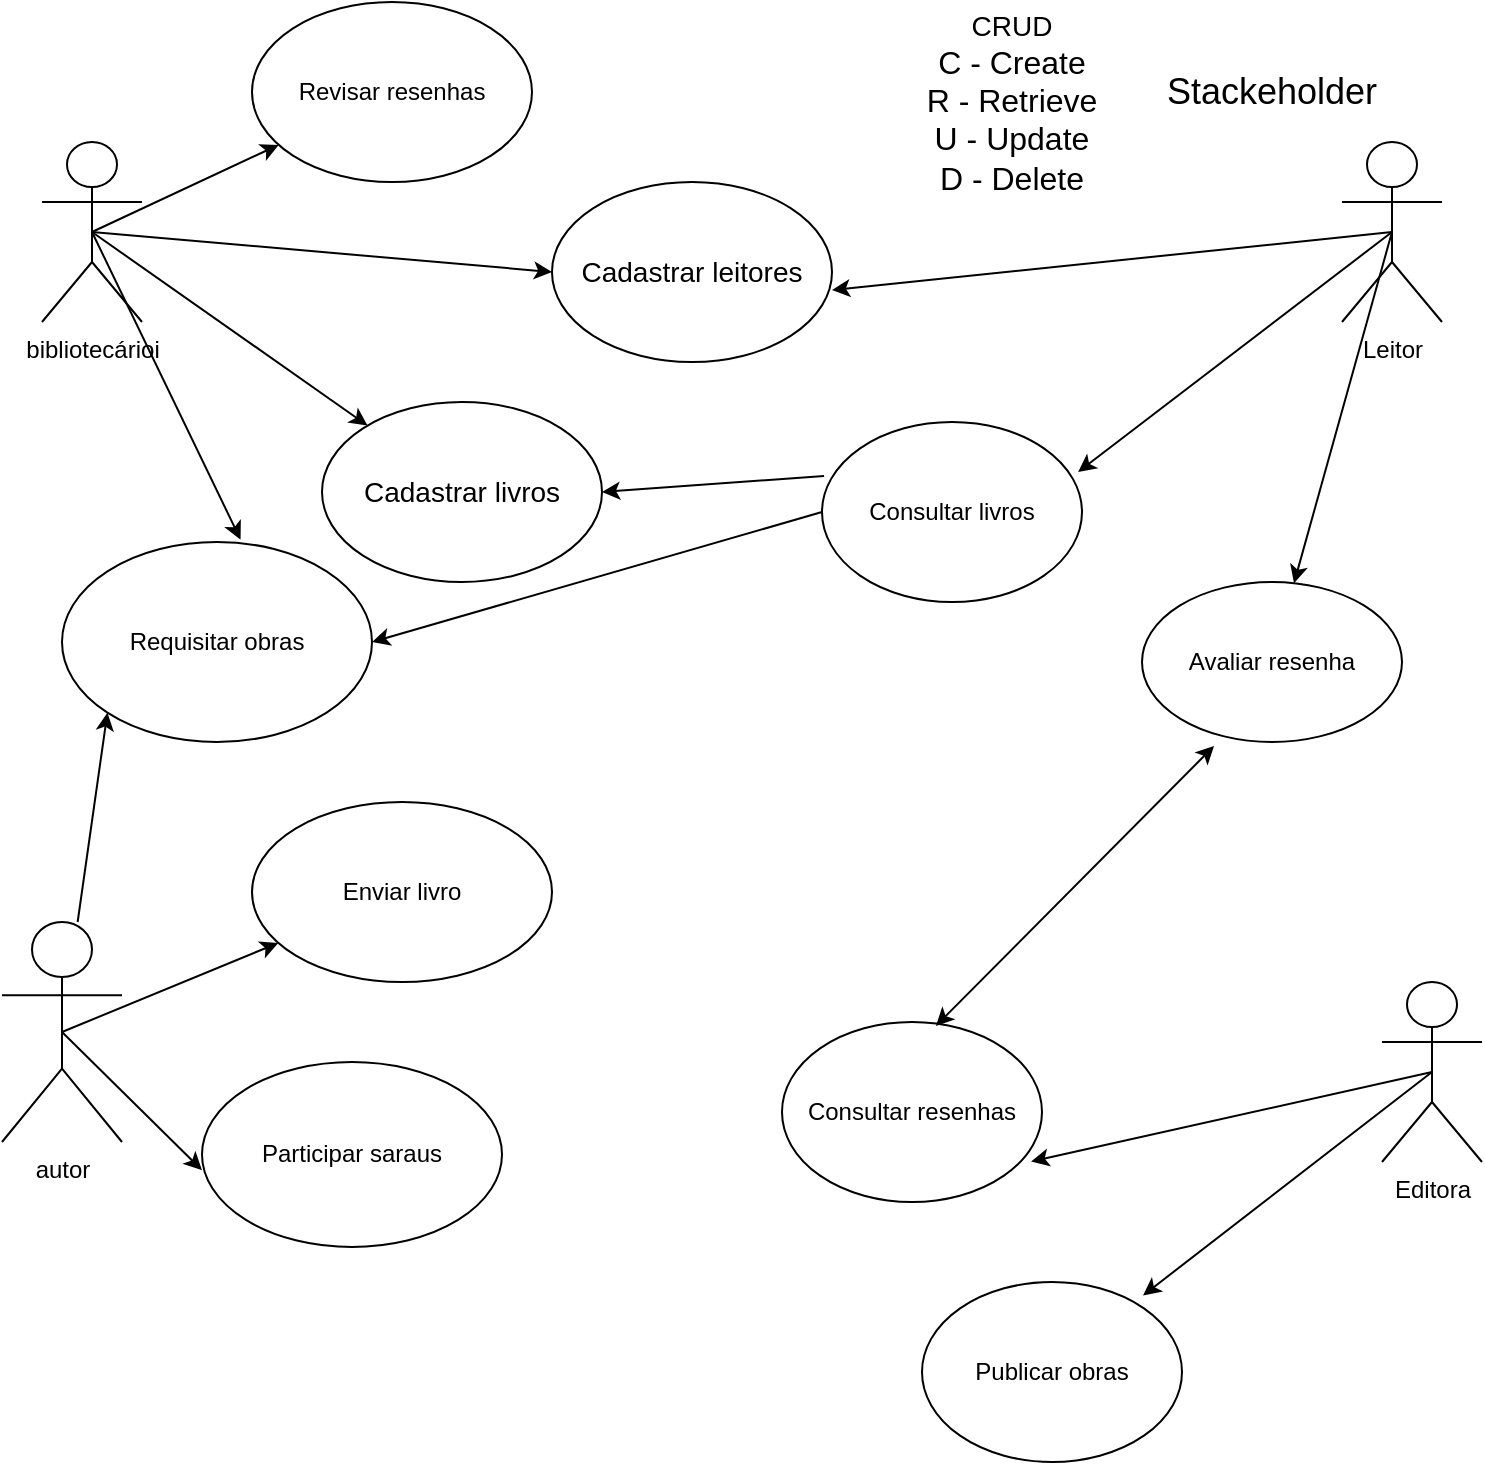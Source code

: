 <mxfile version="21.6.8" type="device">
  <diagram name="Página-1" id="sEJRtyDZ4oED9iCkOCiE">
    <mxGraphModel dx="1050" dy="538" grid="1" gridSize="10" guides="1" tooltips="1" connect="1" arrows="1" fold="1" page="1" pageScale="1" pageWidth="827" pageHeight="1169" math="0" shadow="0">
      <root>
        <mxCell id="0" />
        <mxCell id="1" parent="0" />
        <mxCell id="rChRKLVU7_Ke1O7BkCkv-1" value="bibliotecárioi" style="shape=umlActor;verticalLabelPosition=bottom;verticalAlign=top;html=1;outlineConnect=0;" vertex="1" parent="1">
          <mxGeometry x="70" y="70" width="50" height="90" as="geometry" />
        </mxCell>
        <mxCell id="rChRKLVU7_Ke1O7BkCkv-2" value="Revisar resenhas" style="ellipse;whiteSpace=wrap;html=1;" vertex="1" parent="1">
          <mxGeometry x="175" width="140" height="90" as="geometry" />
        </mxCell>
        <mxCell id="rChRKLVU7_Ke1O7BkCkv-3" value="" style="endArrow=classic;html=1;rounded=0;exitX=0.5;exitY=0.5;exitDx=0;exitDy=0;exitPerimeter=0;" edge="1" parent="1" source="rChRKLVU7_Ke1O7BkCkv-1" target="rChRKLVU7_Ke1O7BkCkv-2">
          <mxGeometry width="50" height="50" relative="1" as="geometry">
            <mxPoint x="140" y="140" as="sourcePoint" />
            <mxPoint x="230" y="110" as="targetPoint" />
          </mxGeometry>
        </mxCell>
        <mxCell id="rChRKLVU7_Ke1O7BkCkv-4" value="&lt;font style=&quot;font-size: 14px;&quot;&gt;Cadastrar leitores&lt;br&gt;&lt;/font&gt;" style="ellipse;whiteSpace=wrap;html=1;" vertex="1" parent="1">
          <mxGeometry x="325" y="90" width="140" height="90" as="geometry" />
        </mxCell>
        <mxCell id="rChRKLVU7_Ke1O7BkCkv-5" value="" style="endArrow=classic;html=1;rounded=0;exitX=0.5;exitY=0.5;exitDx=0;exitDy=0;exitPerimeter=0;entryX=0;entryY=0.5;entryDx=0;entryDy=0;" edge="1" parent="1" source="rChRKLVU7_Ke1O7BkCkv-1" target="rChRKLVU7_Ke1O7BkCkv-4">
          <mxGeometry width="50" height="50" relative="1" as="geometry">
            <mxPoint x="110" y="170" as="sourcePoint" />
            <mxPoint x="220" y="185" as="targetPoint" />
          </mxGeometry>
        </mxCell>
        <mxCell id="rChRKLVU7_Ke1O7BkCkv-7" value="&lt;font style=&quot;font-size: 14px;&quot;&gt;Cadastrar livros&lt;/font&gt;" style="ellipse;whiteSpace=wrap;html=1;" vertex="1" parent="1">
          <mxGeometry x="210" y="200" width="140" height="90" as="geometry" />
        </mxCell>
        <mxCell id="rChRKLVU7_Ke1O7BkCkv-8" value="" style="endArrow=classic;html=1;rounded=0;exitX=0.5;exitY=0.5;exitDx=0;exitDy=0;exitPerimeter=0;" edge="1" parent="1" source="rChRKLVU7_Ke1O7BkCkv-1" target="rChRKLVU7_Ke1O7BkCkv-7">
          <mxGeometry width="50" height="50" relative="1" as="geometry">
            <mxPoint x="120" y="170" as="sourcePoint" />
            <mxPoint x="180" y="230" as="targetPoint" />
          </mxGeometry>
        </mxCell>
        <mxCell id="rChRKLVU7_Ke1O7BkCkv-9" value="Requisitar obras" style="ellipse;whiteSpace=wrap;html=1;" vertex="1" parent="1">
          <mxGeometry x="80" y="270" width="155" height="100" as="geometry" />
        </mxCell>
        <mxCell id="rChRKLVU7_Ke1O7BkCkv-10" value="" style="endArrow=classic;html=1;rounded=0;exitX=0.5;exitY=0.5;exitDx=0;exitDy=0;exitPerimeter=0;entryX=0.576;entryY=-0.012;entryDx=0;entryDy=0;entryPerimeter=0;" edge="1" parent="1" source="rChRKLVU7_Ke1O7BkCkv-1" target="rChRKLVU7_Ke1O7BkCkv-9">
          <mxGeometry width="50" height="50" relative="1" as="geometry">
            <mxPoint x="100" y="160" as="sourcePoint" />
            <mxPoint x="95" y="250" as="targetPoint" />
          </mxGeometry>
        </mxCell>
        <mxCell id="rChRKLVU7_Ke1O7BkCkv-11" value="&lt;div&gt;&lt;font style=&quot;font-size: 14px;&quot;&gt;CRUD&lt;/font&gt;&lt;/div&gt;&lt;div&gt;&lt;font size=&quot;3&quot;&gt;C - Create&lt;/font&gt;&lt;/div&gt;&lt;div&gt;&lt;font size=&quot;3&quot;&gt;R - Retrieve&lt;/font&gt;&lt;/div&gt;&lt;div&gt;&lt;font size=&quot;3&quot;&gt;U - Update&lt;/font&gt;&lt;/div&gt;&lt;div&gt;&lt;font size=&quot;3&quot;&gt;D - Delete&lt;br&gt;&lt;/font&gt;&lt;/div&gt;&lt;div&gt;&lt;font size=&quot;3&quot;&gt;&lt;br&gt;&lt;/font&gt;&lt;/div&gt;" style="text;strokeColor=none;align=center;fillColor=none;html=1;verticalAlign=middle;whiteSpace=wrap;rounded=0;" vertex="1" parent="1">
          <mxGeometry x="500" y="30" width="110" height="60" as="geometry" />
        </mxCell>
        <mxCell id="rChRKLVU7_Ke1O7BkCkv-12" value="&lt;font style=&quot;font-size: 18px;&quot;&gt;Stackeholder&lt;/font&gt;" style="text;strokeColor=none;align=center;fillColor=none;html=1;verticalAlign=middle;whiteSpace=wrap;rounded=0;" vertex="1" parent="1">
          <mxGeometry x="655" y="30" width="60" height="30" as="geometry" />
        </mxCell>
        <mxCell id="rChRKLVU7_Ke1O7BkCkv-13" value="autor" style="shape=umlActor;verticalLabelPosition=bottom;verticalAlign=top;html=1;outlineConnect=0;" vertex="1" parent="1">
          <mxGeometry x="50" y="460" width="60" height="110" as="geometry" />
        </mxCell>
        <mxCell id="rChRKLVU7_Ke1O7BkCkv-19" value="Enviar livro" style="ellipse;whiteSpace=wrap;html=1;" vertex="1" parent="1">
          <mxGeometry x="175" y="400" width="150" height="90" as="geometry" />
        </mxCell>
        <mxCell id="rChRKLVU7_Ke1O7BkCkv-22" value="" style="endArrow=classic;html=1;rounded=0;exitX=0.5;exitY=0.5;exitDx=0;exitDy=0;exitPerimeter=0;" edge="1" parent="1" source="rChRKLVU7_Ke1O7BkCkv-13" target="rChRKLVU7_Ke1O7BkCkv-19">
          <mxGeometry width="50" height="50" relative="1" as="geometry">
            <mxPoint x="120" y="510" as="sourcePoint" />
            <mxPoint x="170" y="460" as="targetPoint" />
          </mxGeometry>
        </mxCell>
        <mxCell id="rChRKLVU7_Ke1O7BkCkv-23" value="Participar saraus" style="ellipse;whiteSpace=wrap;html=1;" vertex="1" parent="1">
          <mxGeometry x="150" y="530" width="150" height="92.5" as="geometry" />
        </mxCell>
        <mxCell id="rChRKLVU7_Ke1O7BkCkv-24" value="" style="endArrow=classic;html=1;rounded=0;entryX=0;entryY=0.585;entryDx=0;entryDy=0;entryPerimeter=0;exitX=0.5;exitY=0.5;exitDx=0;exitDy=0;exitPerimeter=0;" edge="1" parent="1" source="rChRKLVU7_Ke1O7BkCkv-13" target="rChRKLVU7_Ke1O7BkCkv-23">
          <mxGeometry width="50" height="50" relative="1" as="geometry">
            <mxPoint x="100" y="550" as="sourcePoint" />
            <mxPoint x="150" y="500" as="targetPoint" />
          </mxGeometry>
        </mxCell>
        <mxCell id="rChRKLVU7_Ke1O7BkCkv-25" value="Editora" style="shape=umlActor;verticalLabelPosition=bottom;verticalAlign=top;html=1;outlineConnect=0;" vertex="1" parent="1">
          <mxGeometry x="740" y="490" width="50" height="90" as="geometry" />
        </mxCell>
        <mxCell id="rChRKLVU7_Ke1O7BkCkv-26" value="Consultar resenhas" style="ellipse;whiteSpace=wrap;html=1;" vertex="1" parent="1">
          <mxGeometry x="440" y="510" width="130" height="90" as="geometry" />
        </mxCell>
        <mxCell id="rChRKLVU7_Ke1O7BkCkv-27" value="Publicar obras" style="ellipse;whiteSpace=wrap;html=1;" vertex="1" parent="1">
          <mxGeometry x="510" y="640" width="130" height="90" as="geometry" />
        </mxCell>
        <mxCell id="rChRKLVU7_Ke1O7BkCkv-28" value="" style="endArrow=classic;html=1;rounded=0;exitX=0.5;exitY=0.5;exitDx=0;exitDy=0;exitPerimeter=0;entryX=0.958;entryY=0.775;entryDx=0;entryDy=0;entryPerimeter=0;" edge="1" parent="1" source="rChRKLVU7_Ke1O7BkCkv-25" target="rChRKLVU7_Ke1O7BkCkv-26">
          <mxGeometry width="50" height="50" relative="1" as="geometry">
            <mxPoint x="700" y="220" as="sourcePoint" />
            <mxPoint x="610" y="240" as="targetPoint" />
          </mxGeometry>
        </mxCell>
        <mxCell id="rChRKLVU7_Ke1O7BkCkv-29" value="" style="endArrow=classic;html=1;rounded=0;entryX=0.85;entryY=0.075;entryDx=0;entryDy=0;entryPerimeter=0;exitX=0.5;exitY=0.5;exitDx=0;exitDy=0;exitPerimeter=0;" edge="1" parent="1" source="rChRKLVU7_Ke1O7BkCkv-25" target="rChRKLVU7_Ke1O7BkCkv-27">
          <mxGeometry width="50" height="50" relative="1" as="geometry">
            <mxPoint x="740" y="350" as="sourcePoint" />
            <mxPoint x="640" y="290" as="targetPoint" />
          </mxGeometry>
        </mxCell>
        <mxCell id="rChRKLVU7_Ke1O7BkCkv-30" value="Leitor" style="shape=umlActor;verticalLabelPosition=bottom;verticalAlign=top;html=1;outlineConnect=0;" vertex="1" parent="1">
          <mxGeometry x="720" y="70" width="50" height="90" as="geometry" />
        </mxCell>
        <mxCell id="rChRKLVU7_Ke1O7BkCkv-31" value="" style="endArrow=classic;html=1;rounded=0;exitX=0.5;exitY=0.5;exitDx=0;exitDy=0;exitPerimeter=0;" edge="1" parent="1" source="rChRKLVU7_Ke1O7BkCkv-30" target="rChRKLVU7_Ke1O7BkCkv-32">
          <mxGeometry width="50" height="50" relative="1" as="geometry">
            <mxPoint x="700" y="200" as="sourcePoint" />
            <mxPoint x="640" y="220" as="targetPoint" />
          </mxGeometry>
        </mxCell>
        <mxCell id="rChRKLVU7_Ke1O7BkCkv-32" value="Avaliar resenha" style="ellipse;whiteSpace=wrap;html=1;" vertex="1" parent="1">
          <mxGeometry x="620" y="290" width="130" height="80" as="geometry" />
        </mxCell>
        <mxCell id="rChRKLVU7_Ke1O7BkCkv-34" value="" style="endArrow=classic;startArrow=classic;html=1;rounded=0;entryX=0.277;entryY=1.025;entryDx=0;entryDy=0;exitX=0.592;exitY=0.022;exitDx=0;exitDy=0;exitPerimeter=0;entryPerimeter=0;" edge="1" parent="1" source="rChRKLVU7_Ke1O7BkCkv-26" target="rChRKLVU7_Ke1O7BkCkv-32">
          <mxGeometry width="50" height="50" relative="1" as="geometry">
            <mxPoint x="530" y="340" as="sourcePoint" />
            <mxPoint x="580" y="290" as="targetPoint" />
          </mxGeometry>
        </mxCell>
        <mxCell id="rChRKLVU7_Ke1O7BkCkv-35" value="Consultar livros" style="ellipse;whiteSpace=wrap;html=1;" vertex="1" parent="1">
          <mxGeometry x="460" y="210" width="130" height="90" as="geometry" />
        </mxCell>
        <mxCell id="rChRKLVU7_Ke1O7BkCkv-36" value="" style="endArrow=classic;html=1;rounded=0;exitX=0.5;exitY=0.5;exitDx=0;exitDy=0;exitPerimeter=0;entryX=0.985;entryY=0.278;entryDx=0;entryDy=0;entryPerimeter=0;" edge="1" parent="1" source="rChRKLVU7_Ke1O7BkCkv-30" target="rChRKLVU7_Ke1O7BkCkv-35">
          <mxGeometry width="50" height="50" relative="1" as="geometry">
            <mxPoint x="710" y="270" as="sourcePoint" />
            <mxPoint x="680" y="230" as="targetPoint" />
          </mxGeometry>
        </mxCell>
        <mxCell id="rChRKLVU7_Ke1O7BkCkv-41" value="" style="edgeStyle=none;orthogonalLoop=1;jettySize=auto;html=1;rounded=0;entryX=0;entryY=1;entryDx=0;entryDy=0;" edge="1" parent="1" source="rChRKLVU7_Ke1O7BkCkv-13" target="rChRKLVU7_Ke1O7BkCkv-9">
          <mxGeometry width="80" relative="1" as="geometry">
            <mxPoint x="30" y="420" as="sourcePoint" />
            <mxPoint x="110" y="420" as="targetPoint" />
            <Array as="points" />
          </mxGeometry>
        </mxCell>
        <mxCell id="rChRKLVU7_Ke1O7BkCkv-42" value="" style="edgeStyle=none;orthogonalLoop=1;jettySize=auto;html=1;rounded=0;entryX=1;entryY=0.6;entryDx=0;entryDy=0;entryPerimeter=0;exitX=0.5;exitY=0.5;exitDx=0;exitDy=0;exitPerimeter=0;" edge="1" parent="1" source="rChRKLVU7_Ke1O7BkCkv-30" target="rChRKLVU7_Ke1O7BkCkv-4">
          <mxGeometry width="80" relative="1" as="geometry">
            <mxPoint x="490" y="210" as="sourcePoint" />
            <mxPoint x="570" y="210" as="targetPoint" />
            <Array as="points" />
          </mxGeometry>
        </mxCell>
        <mxCell id="rChRKLVU7_Ke1O7BkCkv-43" value="" style="edgeStyle=none;orthogonalLoop=1;jettySize=auto;html=1;rounded=0;entryX=1;entryY=0.5;entryDx=0;entryDy=0;exitX=0.008;exitY=0.3;exitDx=0;exitDy=0;exitPerimeter=0;" edge="1" parent="1" source="rChRKLVU7_Ke1O7BkCkv-35" target="rChRKLVU7_Ke1O7BkCkv-7">
          <mxGeometry width="80" relative="1" as="geometry">
            <mxPoint x="330" y="280" as="sourcePoint" />
            <mxPoint x="410" y="280" as="targetPoint" />
            <Array as="points" />
          </mxGeometry>
        </mxCell>
        <mxCell id="rChRKLVU7_Ke1O7BkCkv-44" value="" style="edgeStyle=none;orthogonalLoop=1;jettySize=auto;html=1;rounded=0;entryX=1;entryY=0.5;entryDx=0;entryDy=0;exitX=0;exitY=0.5;exitDx=0;exitDy=0;" edge="1" parent="1" source="rChRKLVU7_Ke1O7BkCkv-35" target="rChRKLVU7_Ke1O7BkCkv-9">
          <mxGeometry width="80" relative="1" as="geometry">
            <mxPoint x="150" y="230" as="sourcePoint" />
            <mxPoint x="230" y="230" as="targetPoint" />
            <Array as="points" />
          </mxGeometry>
        </mxCell>
      </root>
    </mxGraphModel>
  </diagram>
</mxfile>
